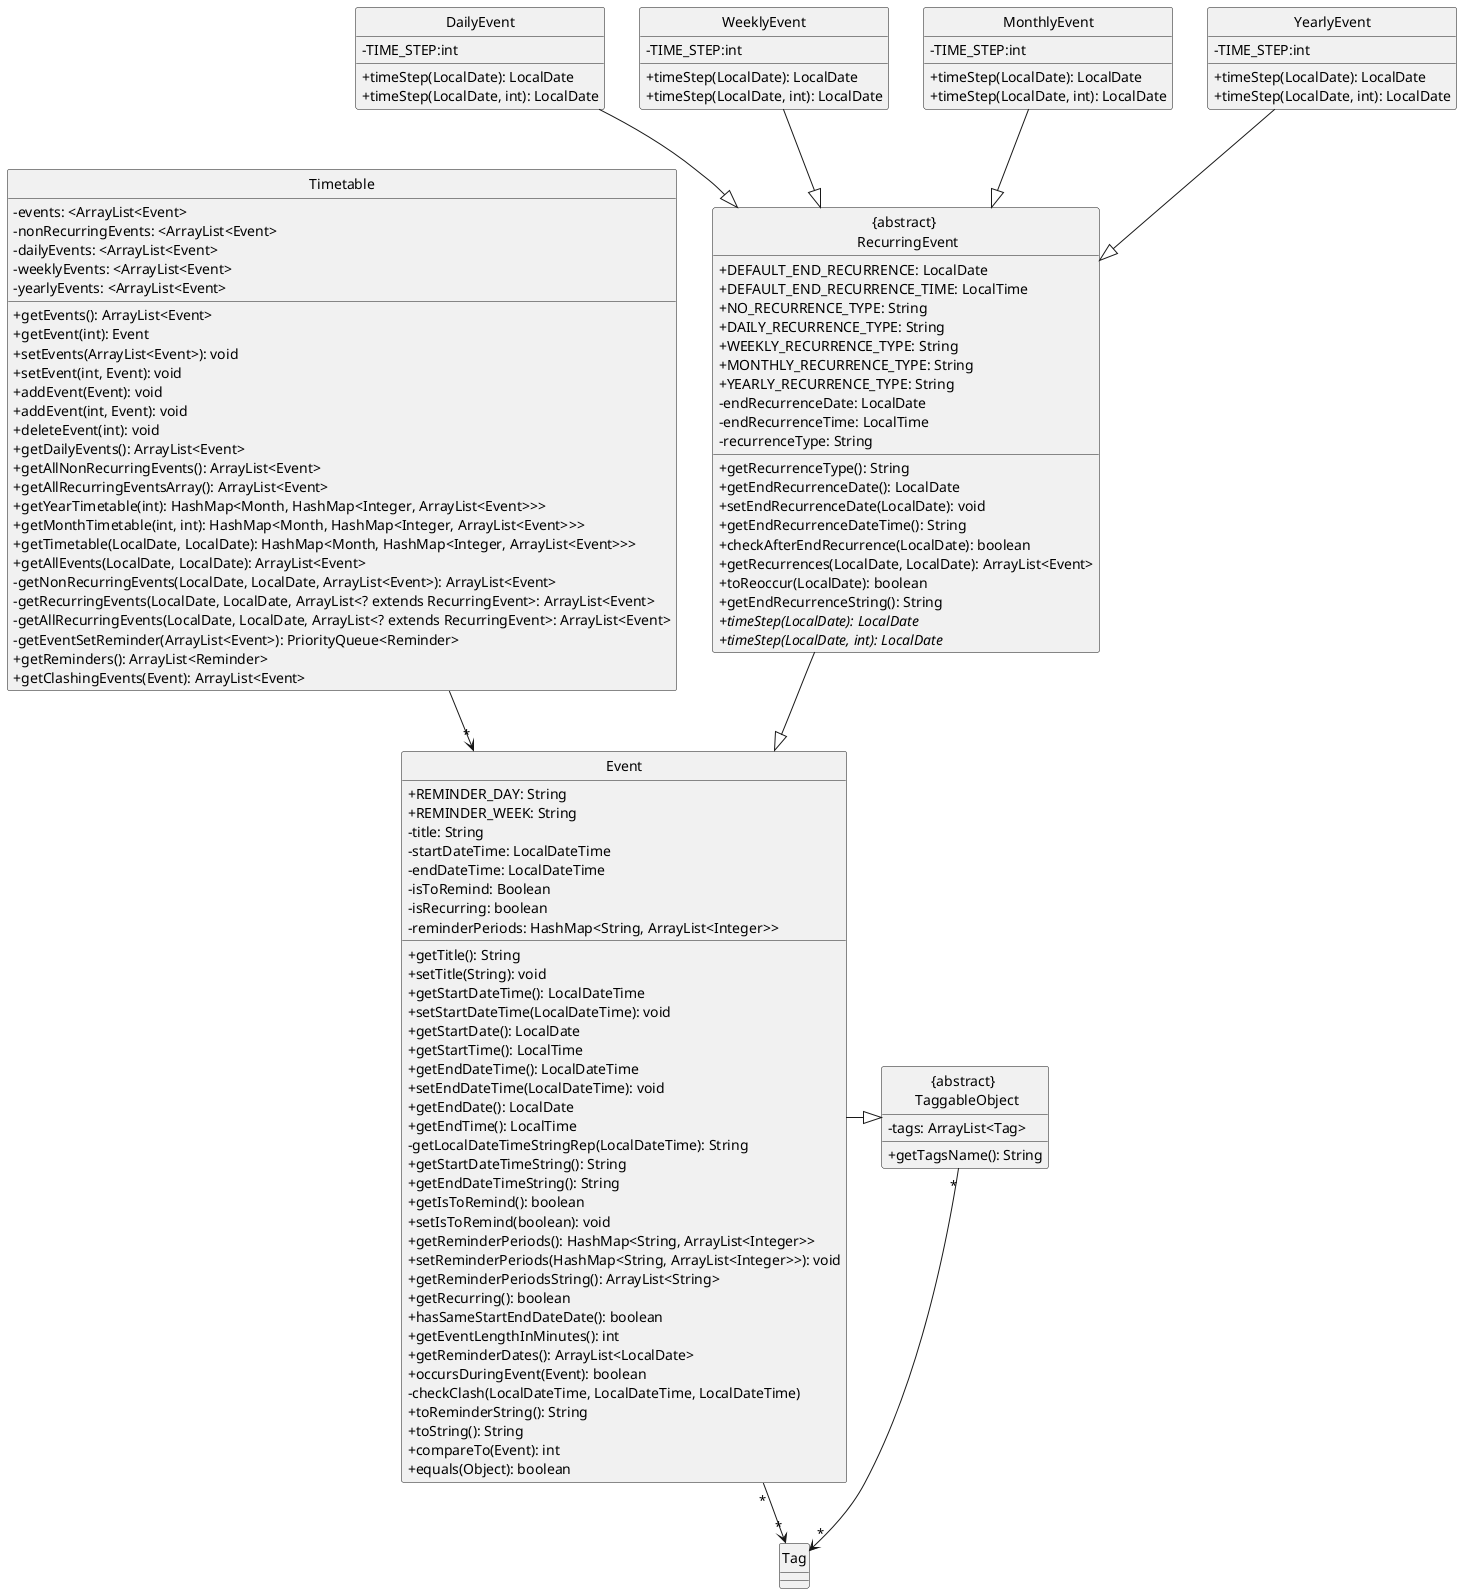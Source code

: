 @startuml

hide circle
skinparam classAttributeIconSize 0

Event "*"-> "*" Tag
Event -right|> "{abstract} \n TaggableObject"
Timetable --> "*" Event
"{abstract} \n TaggableObject" "*" --> "*" Tag

"{abstract} \n RecurringEvent" --|> Event
DailyEvent --|> "{abstract} \n RecurringEvent"
WeeklyEvent --|> "{abstract} \n RecurringEvent"
MonthlyEvent --|> "{abstract} \n RecurringEvent"
YearlyEvent --|> "{abstract} \n RecurringEvent"

class Timetable {
-events: <ArrayList<Event>
-nonRecurringEvents: <ArrayList<Event>
-dailyEvents: <ArrayList<Event>
-weeklyEvents: <ArrayList<Event>
-yearlyEvents: <ArrayList<Event>
+getEvents(): ArrayList<Event>
+getEvent(int): Event
+setEvents(ArrayList<Event>): void
+setEvent(int, Event): void
+addEvent(Event): void
+addEvent(int, Event): void
+deleteEvent(int): void
+getDailyEvents(): ArrayList<Event>
+getAllNonRecurringEvents(): ArrayList<Event>
+getAllRecurringEventsArray(): ArrayList<Event>
+getYearTimetable(int): HashMap<Month, HashMap<Integer, ArrayList<Event>>>
+getMonthTimetable(int, int): HashMap<Month, HashMap<Integer, ArrayList<Event>>>
+getTimetable(LocalDate, LocalDate): HashMap<Month, HashMap<Integer, ArrayList<Event>>>
+getAllEvents(LocalDate, LocalDate): ArrayList<Event>
-getNonRecurringEvents(LocalDate, LocalDate, ArrayList<Event>): ArrayList<Event>
-getRecurringEvents(LocalDate, LocalDate, ArrayList<? extends RecurringEvent>: ArrayList<Event>
-getAllRecurringEvents(LocalDate, LocalDate, ArrayList<? extends RecurringEvent>: ArrayList<Event>
-getEventSetReminder(ArrayList<Event>): PriorityQueue<Reminder>
+getReminders(): ArrayList<Reminder>
+getClashingEvents(Event): ArrayList<Event>
}

class Event {
+REMINDER_DAY: String
+REMINDER_WEEK: String
-title: String
-startDateTime: LocalDateTime
-endDateTime: LocalDateTime
-isToRemind: Boolean
-isRecurring: boolean
-reminderPeriods: HashMap<String, ArrayList<Integer>>
+getTitle(): String
+setTitle(String): void
+getStartDateTime(): LocalDateTime
+setStartDateTime(LocalDateTime): void
+getStartDate(): LocalDate
+getStartTime(): LocalTime
+getEndDateTime(): LocalDateTime
+setEndDateTime(LocalDateTime): void
+getEndDate(): LocalDate
+getEndTime(): LocalTime
-getLocalDateTimeStringRep(LocalDateTime): String
+getStartDateTimeString(): String
+getEndDateTimeString(): String
+getIsToRemind(): boolean
+setIsToRemind(boolean): void
+getReminderPeriods(): HashMap<String, ArrayList<Integer>>
+setReminderPeriods(HashMap<String, ArrayList<Integer>>): void
+getReminderPeriodsString(): ArrayList<String>
+getRecurring(): boolean
+hasSameStartEndDateDate(): boolean
+getEventLengthInMinutes(): int
+getReminderDates(): ArrayList<LocalDate>
+occursDuringEvent(Event): boolean
-checkClash(LocalDateTime, LocalDateTime, LocalDateTime)
+toReminderString(): String
+toString(): String
+compareTo(Event): int
+equals(Object): boolean
}

class "{abstract} \n RecurringEvent" {
+DEFAULT_END_RECURRENCE: LocalDate
+DEFAULT_END_RECURRENCE_TIME: LocalTime
+NO_RECURRENCE_TYPE: String
+DAILY_RECURRENCE_TYPE: String
+WEEKLY_RECURRENCE_TYPE: String
+MONTHLY_RECURRENCE_TYPE: String
+YEARLY_RECURRENCE_TYPE: String
-endRecurrenceDate: LocalDate
-endRecurrenceTime: LocalTime
-recurrenceType: String
+getRecurrenceType(): String
+getEndRecurrenceDate(): LocalDate
+setEndRecurrenceDate(LocalDate): void
+getEndRecurrenceDateTime(): String
+checkAfterEndRecurrence(LocalDate): boolean
+getRecurrences(LocalDate, LocalDate): ArrayList<Event>
+toReoccur(LocalDate): boolean
+getEndRecurrenceString(): String
+timeStep(LocalDate): LocalDate {abstract}
+timeStep(LocalDate, int): LocalDate {abstract}
}

class DailyEvent {
-TIME_STEP:int
+timeStep(LocalDate): LocalDate
+timeStep(LocalDate, int): LocalDate
}

class WeeklyEvent {
-TIME_STEP:int
+timeStep(LocalDate): LocalDate
+timeStep(LocalDate, int): LocalDate
}

class MonthlyEvent {
-TIME_STEP:int
+timeStep(LocalDate): LocalDate
+timeStep(LocalDate, int): LocalDate
}

class YearlyEvent {
-TIME_STEP:int
+timeStep(LocalDate): LocalDate
+timeStep(LocalDate, int): LocalDate
}

class "{abstract} \n TaggableObject" {
-tags: ArrayList<Tag>
+getTagsName(): String
}

@enduml
